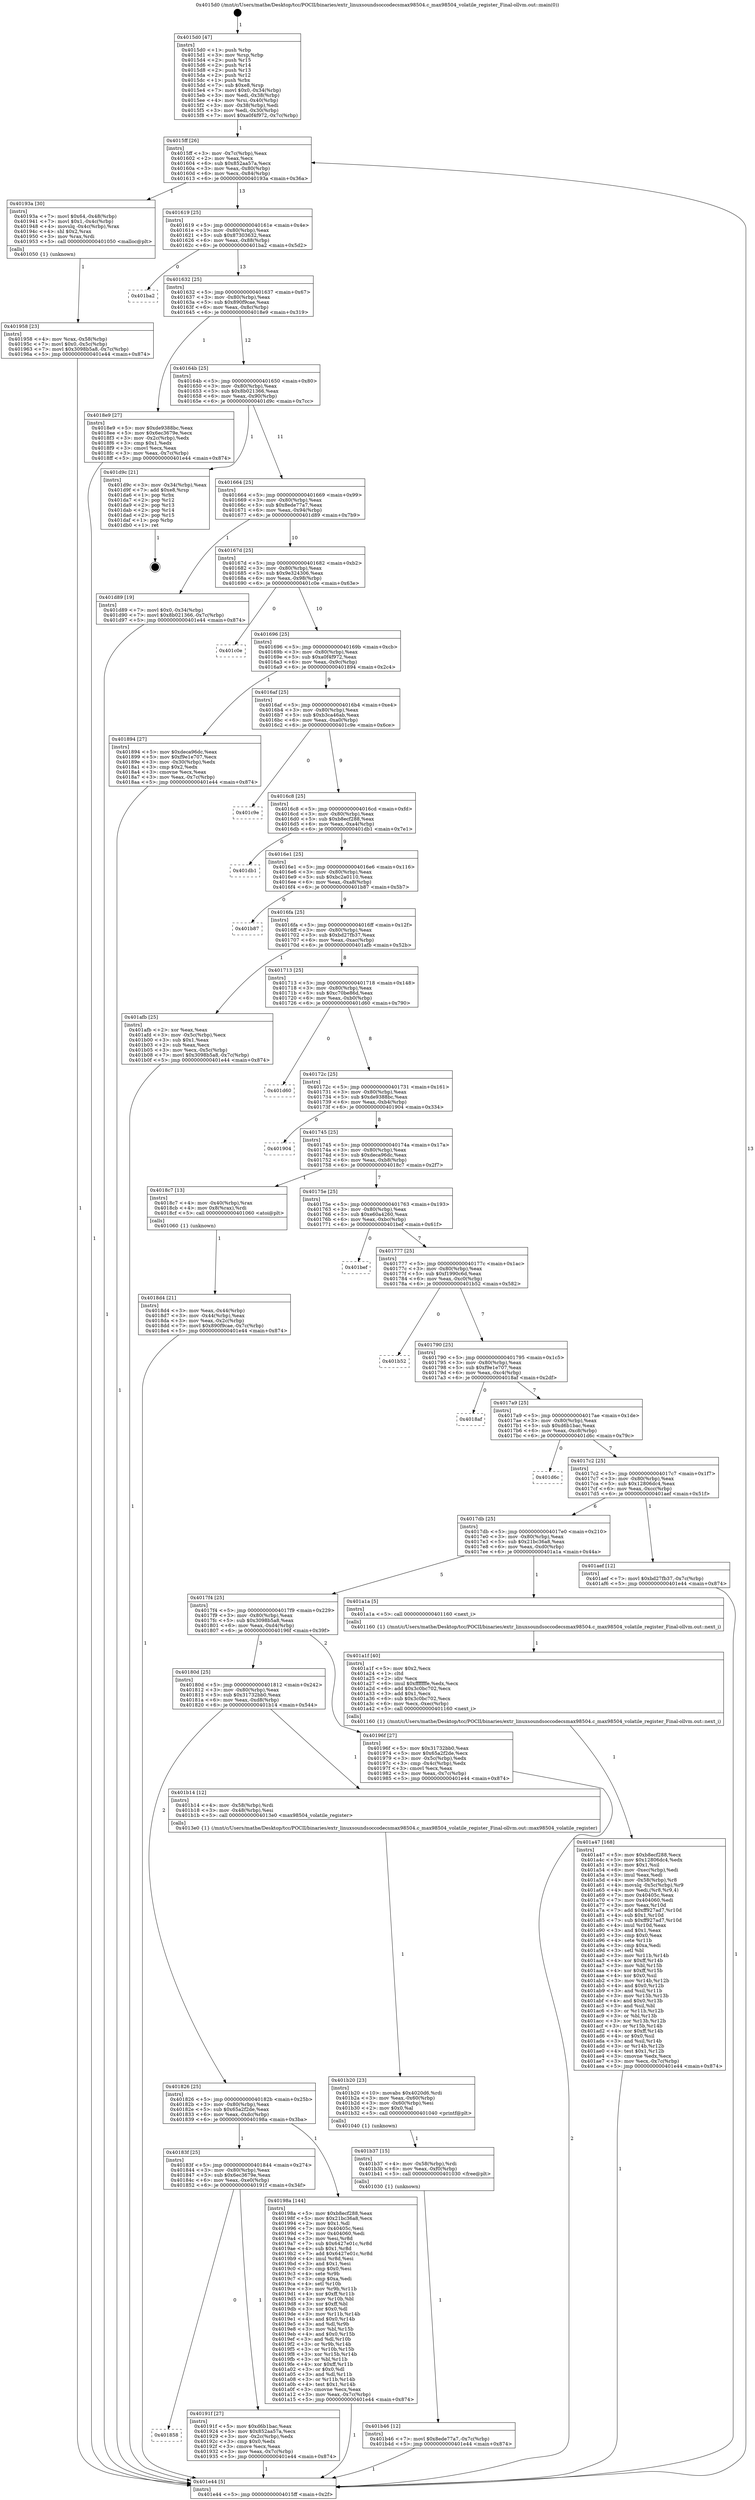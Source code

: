 digraph "0x4015d0" {
  label = "0x4015d0 (/mnt/c/Users/mathe/Desktop/tcc/POCII/binaries/extr_linuxsoundsoccodecsmax98504.c_max98504_volatile_register_Final-ollvm.out::main(0))"
  labelloc = "t"
  node[shape=record]

  Entry [label="",width=0.3,height=0.3,shape=circle,fillcolor=black,style=filled]
  "0x4015ff" [label="{
     0x4015ff [26]\l
     | [instrs]\l
     &nbsp;&nbsp;0x4015ff \<+3\>: mov -0x7c(%rbp),%eax\l
     &nbsp;&nbsp;0x401602 \<+2\>: mov %eax,%ecx\l
     &nbsp;&nbsp;0x401604 \<+6\>: sub $0x852aa57a,%ecx\l
     &nbsp;&nbsp;0x40160a \<+3\>: mov %eax,-0x80(%rbp)\l
     &nbsp;&nbsp;0x40160d \<+6\>: mov %ecx,-0x84(%rbp)\l
     &nbsp;&nbsp;0x401613 \<+6\>: je 000000000040193a \<main+0x36a\>\l
  }"]
  "0x40193a" [label="{
     0x40193a [30]\l
     | [instrs]\l
     &nbsp;&nbsp;0x40193a \<+7\>: movl $0x64,-0x48(%rbp)\l
     &nbsp;&nbsp;0x401941 \<+7\>: movl $0x1,-0x4c(%rbp)\l
     &nbsp;&nbsp;0x401948 \<+4\>: movslq -0x4c(%rbp),%rax\l
     &nbsp;&nbsp;0x40194c \<+4\>: shl $0x2,%rax\l
     &nbsp;&nbsp;0x401950 \<+3\>: mov %rax,%rdi\l
     &nbsp;&nbsp;0x401953 \<+5\>: call 0000000000401050 \<malloc@plt\>\l
     | [calls]\l
     &nbsp;&nbsp;0x401050 \{1\} (unknown)\l
  }"]
  "0x401619" [label="{
     0x401619 [25]\l
     | [instrs]\l
     &nbsp;&nbsp;0x401619 \<+5\>: jmp 000000000040161e \<main+0x4e\>\l
     &nbsp;&nbsp;0x40161e \<+3\>: mov -0x80(%rbp),%eax\l
     &nbsp;&nbsp;0x401621 \<+5\>: sub $0x87303632,%eax\l
     &nbsp;&nbsp;0x401626 \<+6\>: mov %eax,-0x88(%rbp)\l
     &nbsp;&nbsp;0x40162c \<+6\>: je 0000000000401ba2 \<main+0x5d2\>\l
  }"]
  Exit [label="",width=0.3,height=0.3,shape=circle,fillcolor=black,style=filled,peripheries=2]
  "0x401ba2" [label="{
     0x401ba2\l
  }", style=dashed]
  "0x401632" [label="{
     0x401632 [25]\l
     | [instrs]\l
     &nbsp;&nbsp;0x401632 \<+5\>: jmp 0000000000401637 \<main+0x67\>\l
     &nbsp;&nbsp;0x401637 \<+3\>: mov -0x80(%rbp),%eax\l
     &nbsp;&nbsp;0x40163a \<+5\>: sub $0x890f9cae,%eax\l
     &nbsp;&nbsp;0x40163f \<+6\>: mov %eax,-0x8c(%rbp)\l
     &nbsp;&nbsp;0x401645 \<+6\>: je 00000000004018e9 \<main+0x319\>\l
  }"]
  "0x401b46" [label="{
     0x401b46 [12]\l
     | [instrs]\l
     &nbsp;&nbsp;0x401b46 \<+7\>: movl $0x8ede77a7,-0x7c(%rbp)\l
     &nbsp;&nbsp;0x401b4d \<+5\>: jmp 0000000000401e44 \<main+0x874\>\l
  }"]
  "0x4018e9" [label="{
     0x4018e9 [27]\l
     | [instrs]\l
     &nbsp;&nbsp;0x4018e9 \<+5\>: mov $0xde9388bc,%eax\l
     &nbsp;&nbsp;0x4018ee \<+5\>: mov $0x6ec3679e,%ecx\l
     &nbsp;&nbsp;0x4018f3 \<+3\>: mov -0x2c(%rbp),%edx\l
     &nbsp;&nbsp;0x4018f6 \<+3\>: cmp $0x1,%edx\l
     &nbsp;&nbsp;0x4018f9 \<+3\>: cmovl %ecx,%eax\l
     &nbsp;&nbsp;0x4018fc \<+3\>: mov %eax,-0x7c(%rbp)\l
     &nbsp;&nbsp;0x4018ff \<+5\>: jmp 0000000000401e44 \<main+0x874\>\l
  }"]
  "0x40164b" [label="{
     0x40164b [25]\l
     | [instrs]\l
     &nbsp;&nbsp;0x40164b \<+5\>: jmp 0000000000401650 \<main+0x80\>\l
     &nbsp;&nbsp;0x401650 \<+3\>: mov -0x80(%rbp),%eax\l
     &nbsp;&nbsp;0x401653 \<+5\>: sub $0x8b021366,%eax\l
     &nbsp;&nbsp;0x401658 \<+6\>: mov %eax,-0x90(%rbp)\l
     &nbsp;&nbsp;0x40165e \<+6\>: je 0000000000401d9c \<main+0x7cc\>\l
  }"]
  "0x401b37" [label="{
     0x401b37 [15]\l
     | [instrs]\l
     &nbsp;&nbsp;0x401b37 \<+4\>: mov -0x58(%rbp),%rdi\l
     &nbsp;&nbsp;0x401b3b \<+6\>: mov %eax,-0xf0(%rbp)\l
     &nbsp;&nbsp;0x401b41 \<+5\>: call 0000000000401030 \<free@plt\>\l
     | [calls]\l
     &nbsp;&nbsp;0x401030 \{1\} (unknown)\l
  }"]
  "0x401d9c" [label="{
     0x401d9c [21]\l
     | [instrs]\l
     &nbsp;&nbsp;0x401d9c \<+3\>: mov -0x34(%rbp),%eax\l
     &nbsp;&nbsp;0x401d9f \<+7\>: add $0xe8,%rsp\l
     &nbsp;&nbsp;0x401da6 \<+1\>: pop %rbx\l
     &nbsp;&nbsp;0x401da7 \<+2\>: pop %r12\l
     &nbsp;&nbsp;0x401da9 \<+2\>: pop %r13\l
     &nbsp;&nbsp;0x401dab \<+2\>: pop %r14\l
     &nbsp;&nbsp;0x401dad \<+2\>: pop %r15\l
     &nbsp;&nbsp;0x401daf \<+1\>: pop %rbp\l
     &nbsp;&nbsp;0x401db0 \<+1\>: ret\l
  }"]
  "0x401664" [label="{
     0x401664 [25]\l
     | [instrs]\l
     &nbsp;&nbsp;0x401664 \<+5\>: jmp 0000000000401669 \<main+0x99\>\l
     &nbsp;&nbsp;0x401669 \<+3\>: mov -0x80(%rbp),%eax\l
     &nbsp;&nbsp;0x40166c \<+5\>: sub $0x8ede77a7,%eax\l
     &nbsp;&nbsp;0x401671 \<+6\>: mov %eax,-0x94(%rbp)\l
     &nbsp;&nbsp;0x401677 \<+6\>: je 0000000000401d89 \<main+0x7b9\>\l
  }"]
  "0x401b20" [label="{
     0x401b20 [23]\l
     | [instrs]\l
     &nbsp;&nbsp;0x401b20 \<+10\>: movabs $0x4020d6,%rdi\l
     &nbsp;&nbsp;0x401b2a \<+3\>: mov %eax,-0x60(%rbp)\l
     &nbsp;&nbsp;0x401b2d \<+3\>: mov -0x60(%rbp),%esi\l
     &nbsp;&nbsp;0x401b30 \<+2\>: mov $0x0,%al\l
     &nbsp;&nbsp;0x401b32 \<+5\>: call 0000000000401040 \<printf@plt\>\l
     | [calls]\l
     &nbsp;&nbsp;0x401040 \{1\} (unknown)\l
  }"]
  "0x401d89" [label="{
     0x401d89 [19]\l
     | [instrs]\l
     &nbsp;&nbsp;0x401d89 \<+7\>: movl $0x0,-0x34(%rbp)\l
     &nbsp;&nbsp;0x401d90 \<+7\>: movl $0x8b021366,-0x7c(%rbp)\l
     &nbsp;&nbsp;0x401d97 \<+5\>: jmp 0000000000401e44 \<main+0x874\>\l
  }"]
  "0x40167d" [label="{
     0x40167d [25]\l
     | [instrs]\l
     &nbsp;&nbsp;0x40167d \<+5\>: jmp 0000000000401682 \<main+0xb2\>\l
     &nbsp;&nbsp;0x401682 \<+3\>: mov -0x80(%rbp),%eax\l
     &nbsp;&nbsp;0x401685 \<+5\>: sub $0x9e324306,%eax\l
     &nbsp;&nbsp;0x40168a \<+6\>: mov %eax,-0x98(%rbp)\l
     &nbsp;&nbsp;0x401690 \<+6\>: je 0000000000401c0e \<main+0x63e\>\l
  }"]
  "0x401a47" [label="{
     0x401a47 [168]\l
     | [instrs]\l
     &nbsp;&nbsp;0x401a47 \<+5\>: mov $0xb8ecf288,%ecx\l
     &nbsp;&nbsp;0x401a4c \<+5\>: mov $0x12806dc4,%edx\l
     &nbsp;&nbsp;0x401a51 \<+3\>: mov $0x1,%sil\l
     &nbsp;&nbsp;0x401a54 \<+6\>: mov -0xec(%rbp),%edi\l
     &nbsp;&nbsp;0x401a5a \<+3\>: imul %eax,%edi\l
     &nbsp;&nbsp;0x401a5d \<+4\>: mov -0x58(%rbp),%r8\l
     &nbsp;&nbsp;0x401a61 \<+4\>: movslq -0x5c(%rbp),%r9\l
     &nbsp;&nbsp;0x401a65 \<+4\>: mov %edi,(%r8,%r9,4)\l
     &nbsp;&nbsp;0x401a69 \<+7\>: mov 0x40405c,%eax\l
     &nbsp;&nbsp;0x401a70 \<+7\>: mov 0x404060,%edi\l
     &nbsp;&nbsp;0x401a77 \<+3\>: mov %eax,%r10d\l
     &nbsp;&nbsp;0x401a7a \<+7\>: add $0xff927ad7,%r10d\l
     &nbsp;&nbsp;0x401a81 \<+4\>: sub $0x1,%r10d\l
     &nbsp;&nbsp;0x401a85 \<+7\>: sub $0xff927ad7,%r10d\l
     &nbsp;&nbsp;0x401a8c \<+4\>: imul %r10d,%eax\l
     &nbsp;&nbsp;0x401a90 \<+3\>: and $0x1,%eax\l
     &nbsp;&nbsp;0x401a93 \<+3\>: cmp $0x0,%eax\l
     &nbsp;&nbsp;0x401a96 \<+4\>: sete %r11b\l
     &nbsp;&nbsp;0x401a9a \<+3\>: cmp $0xa,%edi\l
     &nbsp;&nbsp;0x401a9d \<+3\>: setl %bl\l
     &nbsp;&nbsp;0x401aa0 \<+3\>: mov %r11b,%r14b\l
     &nbsp;&nbsp;0x401aa3 \<+4\>: xor $0xff,%r14b\l
     &nbsp;&nbsp;0x401aa7 \<+3\>: mov %bl,%r15b\l
     &nbsp;&nbsp;0x401aaa \<+4\>: xor $0xff,%r15b\l
     &nbsp;&nbsp;0x401aae \<+4\>: xor $0x0,%sil\l
     &nbsp;&nbsp;0x401ab2 \<+3\>: mov %r14b,%r12b\l
     &nbsp;&nbsp;0x401ab5 \<+4\>: and $0x0,%r12b\l
     &nbsp;&nbsp;0x401ab9 \<+3\>: and %sil,%r11b\l
     &nbsp;&nbsp;0x401abc \<+3\>: mov %r15b,%r13b\l
     &nbsp;&nbsp;0x401abf \<+4\>: and $0x0,%r13b\l
     &nbsp;&nbsp;0x401ac3 \<+3\>: and %sil,%bl\l
     &nbsp;&nbsp;0x401ac6 \<+3\>: or %r11b,%r12b\l
     &nbsp;&nbsp;0x401ac9 \<+3\>: or %bl,%r13b\l
     &nbsp;&nbsp;0x401acc \<+3\>: xor %r13b,%r12b\l
     &nbsp;&nbsp;0x401acf \<+3\>: or %r15b,%r14b\l
     &nbsp;&nbsp;0x401ad2 \<+4\>: xor $0xff,%r14b\l
     &nbsp;&nbsp;0x401ad6 \<+4\>: or $0x0,%sil\l
     &nbsp;&nbsp;0x401ada \<+3\>: and %sil,%r14b\l
     &nbsp;&nbsp;0x401add \<+3\>: or %r14b,%r12b\l
     &nbsp;&nbsp;0x401ae0 \<+4\>: test $0x1,%r12b\l
     &nbsp;&nbsp;0x401ae4 \<+3\>: cmovne %edx,%ecx\l
     &nbsp;&nbsp;0x401ae7 \<+3\>: mov %ecx,-0x7c(%rbp)\l
     &nbsp;&nbsp;0x401aea \<+5\>: jmp 0000000000401e44 \<main+0x874\>\l
  }"]
  "0x401c0e" [label="{
     0x401c0e\l
  }", style=dashed]
  "0x401696" [label="{
     0x401696 [25]\l
     | [instrs]\l
     &nbsp;&nbsp;0x401696 \<+5\>: jmp 000000000040169b \<main+0xcb\>\l
     &nbsp;&nbsp;0x40169b \<+3\>: mov -0x80(%rbp),%eax\l
     &nbsp;&nbsp;0x40169e \<+5\>: sub $0xa0f4f972,%eax\l
     &nbsp;&nbsp;0x4016a3 \<+6\>: mov %eax,-0x9c(%rbp)\l
     &nbsp;&nbsp;0x4016a9 \<+6\>: je 0000000000401894 \<main+0x2c4\>\l
  }"]
  "0x401a1f" [label="{
     0x401a1f [40]\l
     | [instrs]\l
     &nbsp;&nbsp;0x401a1f \<+5\>: mov $0x2,%ecx\l
     &nbsp;&nbsp;0x401a24 \<+1\>: cltd\l
     &nbsp;&nbsp;0x401a25 \<+2\>: idiv %ecx\l
     &nbsp;&nbsp;0x401a27 \<+6\>: imul $0xfffffffe,%edx,%ecx\l
     &nbsp;&nbsp;0x401a2d \<+6\>: add $0x3c0bc702,%ecx\l
     &nbsp;&nbsp;0x401a33 \<+3\>: add $0x1,%ecx\l
     &nbsp;&nbsp;0x401a36 \<+6\>: sub $0x3c0bc702,%ecx\l
     &nbsp;&nbsp;0x401a3c \<+6\>: mov %ecx,-0xec(%rbp)\l
     &nbsp;&nbsp;0x401a42 \<+5\>: call 0000000000401160 \<next_i\>\l
     | [calls]\l
     &nbsp;&nbsp;0x401160 \{1\} (/mnt/c/Users/mathe/Desktop/tcc/POCII/binaries/extr_linuxsoundsoccodecsmax98504.c_max98504_volatile_register_Final-ollvm.out::next_i)\l
  }"]
  "0x401894" [label="{
     0x401894 [27]\l
     | [instrs]\l
     &nbsp;&nbsp;0x401894 \<+5\>: mov $0xdeca96dc,%eax\l
     &nbsp;&nbsp;0x401899 \<+5\>: mov $0xf9e1e707,%ecx\l
     &nbsp;&nbsp;0x40189e \<+3\>: mov -0x30(%rbp),%edx\l
     &nbsp;&nbsp;0x4018a1 \<+3\>: cmp $0x2,%edx\l
     &nbsp;&nbsp;0x4018a4 \<+3\>: cmovne %ecx,%eax\l
     &nbsp;&nbsp;0x4018a7 \<+3\>: mov %eax,-0x7c(%rbp)\l
     &nbsp;&nbsp;0x4018aa \<+5\>: jmp 0000000000401e44 \<main+0x874\>\l
  }"]
  "0x4016af" [label="{
     0x4016af [25]\l
     | [instrs]\l
     &nbsp;&nbsp;0x4016af \<+5\>: jmp 00000000004016b4 \<main+0xe4\>\l
     &nbsp;&nbsp;0x4016b4 \<+3\>: mov -0x80(%rbp),%eax\l
     &nbsp;&nbsp;0x4016b7 \<+5\>: sub $0xb3ca46ab,%eax\l
     &nbsp;&nbsp;0x4016bc \<+6\>: mov %eax,-0xa0(%rbp)\l
     &nbsp;&nbsp;0x4016c2 \<+6\>: je 0000000000401c9e \<main+0x6ce\>\l
  }"]
  "0x401e44" [label="{
     0x401e44 [5]\l
     | [instrs]\l
     &nbsp;&nbsp;0x401e44 \<+5\>: jmp 00000000004015ff \<main+0x2f\>\l
  }"]
  "0x4015d0" [label="{
     0x4015d0 [47]\l
     | [instrs]\l
     &nbsp;&nbsp;0x4015d0 \<+1\>: push %rbp\l
     &nbsp;&nbsp;0x4015d1 \<+3\>: mov %rsp,%rbp\l
     &nbsp;&nbsp;0x4015d4 \<+2\>: push %r15\l
     &nbsp;&nbsp;0x4015d6 \<+2\>: push %r14\l
     &nbsp;&nbsp;0x4015d8 \<+2\>: push %r13\l
     &nbsp;&nbsp;0x4015da \<+2\>: push %r12\l
     &nbsp;&nbsp;0x4015dc \<+1\>: push %rbx\l
     &nbsp;&nbsp;0x4015dd \<+7\>: sub $0xe8,%rsp\l
     &nbsp;&nbsp;0x4015e4 \<+7\>: movl $0x0,-0x34(%rbp)\l
     &nbsp;&nbsp;0x4015eb \<+3\>: mov %edi,-0x38(%rbp)\l
     &nbsp;&nbsp;0x4015ee \<+4\>: mov %rsi,-0x40(%rbp)\l
     &nbsp;&nbsp;0x4015f2 \<+3\>: mov -0x38(%rbp),%edi\l
     &nbsp;&nbsp;0x4015f5 \<+3\>: mov %edi,-0x30(%rbp)\l
     &nbsp;&nbsp;0x4015f8 \<+7\>: movl $0xa0f4f972,-0x7c(%rbp)\l
  }"]
  "0x401958" [label="{
     0x401958 [23]\l
     | [instrs]\l
     &nbsp;&nbsp;0x401958 \<+4\>: mov %rax,-0x58(%rbp)\l
     &nbsp;&nbsp;0x40195c \<+7\>: movl $0x0,-0x5c(%rbp)\l
     &nbsp;&nbsp;0x401963 \<+7\>: movl $0x3098b5a8,-0x7c(%rbp)\l
     &nbsp;&nbsp;0x40196a \<+5\>: jmp 0000000000401e44 \<main+0x874\>\l
  }"]
  "0x401c9e" [label="{
     0x401c9e\l
  }", style=dashed]
  "0x4016c8" [label="{
     0x4016c8 [25]\l
     | [instrs]\l
     &nbsp;&nbsp;0x4016c8 \<+5\>: jmp 00000000004016cd \<main+0xfd\>\l
     &nbsp;&nbsp;0x4016cd \<+3\>: mov -0x80(%rbp),%eax\l
     &nbsp;&nbsp;0x4016d0 \<+5\>: sub $0xb8ecf288,%eax\l
     &nbsp;&nbsp;0x4016d5 \<+6\>: mov %eax,-0xa4(%rbp)\l
     &nbsp;&nbsp;0x4016db \<+6\>: je 0000000000401db1 \<main+0x7e1\>\l
  }"]
  "0x401858" [label="{
     0x401858\l
  }", style=dashed]
  "0x401db1" [label="{
     0x401db1\l
  }", style=dashed]
  "0x4016e1" [label="{
     0x4016e1 [25]\l
     | [instrs]\l
     &nbsp;&nbsp;0x4016e1 \<+5\>: jmp 00000000004016e6 \<main+0x116\>\l
     &nbsp;&nbsp;0x4016e6 \<+3\>: mov -0x80(%rbp),%eax\l
     &nbsp;&nbsp;0x4016e9 \<+5\>: sub $0xbc2a0110,%eax\l
     &nbsp;&nbsp;0x4016ee \<+6\>: mov %eax,-0xa8(%rbp)\l
     &nbsp;&nbsp;0x4016f4 \<+6\>: je 0000000000401b87 \<main+0x5b7\>\l
  }"]
  "0x40191f" [label="{
     0x40191f [27]\l
     | [instrs]\l
     &nbsp;&nbsp;0x40191f \<+5\>: mov $0xd6b1bac,%eax\l
     &nbsp;&nbsp;0x401924 \<+5\>: mov $0x852aa57a,%ecx\l
     &nbsp;&nbsp;0x401929 \<+3\>: mov -0x2c(%rbp),%edx\l
     &nbsp;&nbsp;0x40192c \<+3\>: cmp $0x0,%edx\l
     &nbsp;&nbsp;0x40192f \<+3\>: cmove %ecx,%eax\l
     &nbsp;&nbsp;0x401932 \<+3\>: mov %eax,-0x7c(%rbp)\l
     &nbsp;&nbsp;0x401935 \<+5\>: jmp 0000000000401e44 \<main+0x874\>\l
  }"]
  "0x401b87" [label="{
     0x401b87\l
  }", style=dashed]
  "0x4016fa" [label="{
     0x4016fa [25]\l
     | [instrs]\l
     &nbsp;&nbsp;0x4016fa \<+5\>: jmp 00000000004016ff \<main+0x12f\>\l
     &nbsp;&nbsp;0x4016ff \<+3\>: mov -0x80(%rbp),%eax\l
     &nbsp;&nbsp;0x401702 \<+5\>: sub $0xbd27fb37,%eax\l
     &nbsp;&nbsp;0x401707 \<+6\>: mov %eax,-0xac(%rbp)\l
     &nbsp;&nbsp;0x40170d \<+6\>: je 0000000000401afb \<main+0x52b\>\l
  }"]
  "0x40183f" [label="{
     0x40183f [25]\l
     | [instrs]\l
     &nbsp;&nbsp;0x40183f \<+5\>: jmp 0000000000401844 \<main+0x274\>\l
     &nbsp;&nbsp;0x401844 \<+3\>: mov -0x80(%rbp),%eax\l
     &nbsp;&nbsp;0x401847 \<+5\>: sub $0x6ec3679e,%eax\l
     &nbsp;&nbsp;0x40184c \<+6\>: mov %eax,-0xe0(%rbp)\l
     &nbsp;&nbsp;0x401852 \<+6\>: je 000000000040191f \<main+0x34f\>\l
  }"]
  "0x401afb" [label="{
     0x401afb [25]\l
     | [instrs]\l
     &nbsp;&nbsp;0x401afb \<+2\>: xor %eax,%eax\l
     &nbsp;&nbsp;0x401afd \<+3\>: mov -0x5c(%rbp),%ecx\l
     &nbsp;&nbsp;0x401b00 \<+3\>: sub $0x1,%eax\l
     &nbsp;&nbsp;0x401b03 \<+2\>: sub %eax,%ecx\l
     &nbsp;&nbsp;0x401b05 \<+3\>: mov %ecx,-0x5c(%rbp)\l
     &nbsp;&nbsp;0x401b08 \<+7\>: movl $0x3098b5a8,-0x7c(%rbp)\l
     &nbsp;&nbsp;0x401b0f \<+5\>: jmp 0000000000401e44 \<main+0x874\>\l
  }"]
  "0x401713" [label="{
     0x401713 [25]\l
     | [instrs]\l
     &nbsp;&nbsp;0x401713 \<+5\>: jmp 0000000000401718 \<main+0x148\>\l
     &nbsp;&nbsp;0x401718 \<+3\>: mov -0x80(%rbp),%eax\l
     &nbsp;&nbsp;0x40171b \<+5\>: sub $0xc70be86d,%eax\l
     &nbsp;&nbsp;0x401720 \<+6\>: mov %eax,-0xb0(%rbp)\l
     &nbsp;&nbsp;0x401726 \<+6\>: je 0000000000401d60 \<main+0x790\>\l
  }"]
  "0x40198a" [label="{
     0x40198a [144]\l
     | [instrs]\l
     &nbsp;&nbsp;0x40198a \<+5\>: mov $0xb8ecf288,%eax\l
     &nbsp;&nbsp;0x40198f \<+5\>: mov $0x21bc36a8,%ecx\l
     &nbsp;&nbsp;0x401994 \<+2\>: mov $0x1,%dl\l
     &nbsp;&nbsp;0x401996 \<+7\>: mov 0x40405c,%esi\l
     &nbsp;&nbsp;0x40199d \<+7\>: mov 0x404060,%edi\l
     &nbsp;&nbsp;0x4019a4 \<+3\>: mov %esi,%r8d\l
     &nbsp;&nbsp;0x4019a7 \<+7\>: sub $0x6427e01c,%r8d\l
     &nbsp;&nbsp;0x4019ae \<+4\>: sub $0x1,%r8d\l
     &nbsp;&nbsp;0x4019b2 \<+7\>: add $0x6427e01c,%r8d\l
     &nbsp;&nbsp;0x4019b9 \<+4\>: imul %r8d,%esi\l
     &nbsp;&nbsp;0x4019bd \<+3\>: and $0x1,%esi\l
     &nbsp;&nbsp;0x4019c0 \<+3\>: cmp $0x0,%esi\l
     &nbsp;&nbsp;0x4019c3 \<+4\>: sete %r9b\l
     &nbsp;&nbsp;0x4019c7 \<+3\>: cmp $0xa,%edi\l
     &nbsp;&nbsp;0x4019ca \<+4\>: setl %r10b\l
     &nbsp;&nbsp;0x4019ce \<+3\>: mov %r9b,%r11b\l
     &nbsp;&nbsp;0x4019d1 \<+4\>: xor $0xff,%r11b\l
     &nbsp;&nbsp;0x4019d5 \<+3\>: mov %r10b,%bl\l
     &nbsp;&nbsp;0x4019d8 \<+3\>: xor $0xff,%bl\l
     &nbsp;&nbsp;0x4019db \<+3\>: xor $0x0,%dl\l
     &nbsp;&nbsp;0x4019de \<+3\>: mov %r11b,%r14b\l
     &nbsp;&nbsp;0x4019e1 \<+4\>: and $0x0,%r14b\l
     &nbsp;&nbsp;0x4019e5 \<+3\>: and %dl,%r9b\l
     &nbsp;&nbsp;0x4019e8 \<+3\>: mov %bl,%r15b\l
     &nbsp;&nbsp;0x4019eb \<+4\>: and $0x0,%r15b\l
     &nbsp;&nbsp;0x4019ef \<+3\>: and %dl,%r10b\l
     &nbsp;&nbsp;0x4019f2 \<+3\>: or %r9b,%r14b\l
     &nbsp;&nbsp;0x4019f5 \<+3\>: or %r10b,%r15b\l
     &nbsp;&nbsp;0x4019f8 \<+3\>: xor %r15b,%r14b\l
     &nbsp;&nbsp;0x4019fb \<+3\>: or %bl,%r11b\l
     &nbsp;&nbsp;0x4019fe \<+4\>: xor $0xff,%r11b\l
     &nbsp;&nbsp;0x401a02 \<+3\>: or $0x0,%dl\l
     &nbsp;&nbsp;0x401a05 \<+3\>: and %dl,%r11b\l
     &nbsp;&nbsp;0x401a08 \<+3\>: or %r11b,%r14b\l
     &nbsp;&nbsp;0x401a0b \<+4\>: test $0x1,%r14b\l
     &nbsp;&nbsp;0x401a0f \<+3\>: cmovne %ecx,%eax\l
     &nbsp;&nbsp;0x401a12 \<+3\>: mov %eax,-0x7c(%rbp)\l
     &nbsp;&nbsp;0x401a15 \<+5\>: jmp 0000000000401e44 \<main+0x874\>\l
  }"]
  "0x401d60" [label="{
     0x401d60\l
  }", style=dashed]
  "0x40172c" [label="{
     0x40172c [25]\l
     | [instrs]\l
     &nbsp;&nbsp;0x40172c \<+5\>: jmp 0000000000401731 \<main+0x161\>\l
     &nbsp;&nbsp;0x401731 \<+3\>: mov -0x80(%rbp),%eax\l
     &nbsp;&nbsp;0x401734 \<+5\>: sub $0xde9388bc,%eax\l
     &nbsp;&nbsp;0x401739 \<+6\>: mov %eax,-0xb4(%rbp)\l
     &nbsp;&nbsp;0x40173f \<+6\>: je 0000000000401904 \<main+0x334\>\l
  }"]
  "0x401826" [label="{
     0x401826 [25]\l
     | [instrs]\l
     &nbsp;&nbsp;0x401826 \<+5\>: jmp 000000000040182b \<main+0x25b\>\l
     &nbsp;&nbsp;0x40182b \<+3\>: mov -0x80(%rbp),%eax\l
     &nbsp;&nbsp;0x40182e \<+5\>: sub $0x65a2f2de,%eax\l
     &nbsp;&nbsp;0x401833 \<+6\>: mov %eax,-0xdc(%rbp)\l
     &nbsp;&nbsp;0x401839 \<+6\>: je 000000000040198a \<main+0x3ba\>\l
  }"]
  "0x401904" [label="{
     0x401904\l
  }", style=dashed]
  "0x401745" [label="{
     0x401745 [25]\l
     | [instrs]\l
     &nbsp;&nbsp;0x401745 \<+5\>: jmp 000000000040174a \<main+0x17a\>\l
     &nbsp;&nbsp;0x40174a \<+3\>: mov -0x80(%rbp),%eax\l
     &nbsp;&nbsp;0x40174d \<+5\>: sub $0xdeca96dc,%eax\l
     &nbsp;&nbsp;0x401752 \<+6\>: mov %eax,-0xb8(%rbp)\l
     &nbsp;&nbsp;0x401758 \<+6\>: je 00000000004018c7 \<main+0x2f7\>\l
  }"]
  "0x401b14" [label="{
     0x401b14 [12]\l
     | [instrs]\l
     &nbsp;&nbsp;0x401b14 \<+4\>: mov -0x58(%rbp),%rdi\l
     &nbsp;&nbsp;0x401b18 \<+3\>: mov -0x48(%rbp),%esi\l
     &nbsp;&nbsp;0x401b1b \<+5\>: call 00000000004013e0 \<max98504_volatile_register\>\l
     | [calls]\l
     &nbsp;&nbsp;0x4013e0 \{1\} (/mnt/c/Users/mathe/Desktop/tcc/POCII/binaries/extr_linuxsoundsoccodecsmax98504.c_max98504_volatile_register_Final-ollvm.out::max98504_volatile_register)\l
  }"]
  "0x4018c7" [label="{
     0x4018c7 [13]\l
     | [instrs]\l
     &nbsp;&nbsp;0x4018c7 \<+4\>: mov -0x40(%rbp),%rax\l
     &nbsp;&nbsp;0x4018cb \<+4\>: mov 0x8(%rax),%rdi\l
     &nbsp;&nbsp;0x4018cf \<+5\>: call 0000000000401060 \<atoi@plt\>\l
     | [calls]\l
     &nbsp;&nbsp;0x401060 \{1\} (unknown)\l
  }"]
  "0x40175e" [label="{
     0x40175e [25]\l
     | [instrs]\l
     &nbsp;&nbsp;0x40175e \<+5\>: jmp 0000000000401763 \<main+0x193\>\l
     &nbsp;&nbsp;0x401763 \<+3\>: mov -0x80(%rbp),%eax\l
     &nbsp;&nbsp;0x401766 \<+5\>: sub $0xe60a4260,%eax\l
     &nbsp;&nbsp;0x40176b \<+6\>: mov %eax,-0xbc(%rbp)\l
     &nbsp;&nbsp;0x401771 \<+6\>: je 0000000000401bef \<main+0x61f\>\l
  }"]
  "0x4018d4" [label="{
     0x4018d4 [21]\l
     | [instrs]\l
     &nbsp;&nbsp;0x4018d4 \<+3\>: mov %eax,-0x44(%rbp)\l
     &nbsp;&nbsp;0x4018d7 \<+3\>: mov -0x44(%rbp),%eax\l
     &nbsp;&nbsp;0x4018da \<+3\>: mov %eax,-0x2c(%rbp)\l
     &nbsp;&nbsp;0x4018dd \<+7\>: movl $0x890f9cae,-0x7c(%rbp)\l
     &nbsp;&nbsp;0x4018e4 \<+5\>: jmp 0000000000401e44 \<main+0x874\>\l
  }"]
  "0x40180d" [label="{
     0x40180d [25]\l
     | [instrs]\l
     &nbsp;&nbsp;0x40180d \<+5\>: jmp 0000000000401812 \<main+0x242\>\l
     &nbsp;&nbsp;0x401812 \<+3\>: mov -0x80(%rbp),%eax\l
     &nbsp;&nbsp;0x401815 \<+5\>: sub $0x31732bb0,%eax\l
     &nbsp;&nbsp;0x40181a \<+6\>: mov %eax,-0xd8(%rbp)\l
     &nbsp;&nbsp;0x401820 \<+6\>: je 0000000000401b14 \<main+0x544\>\l
  }"]
  "0x401bef" [label="{
     0x401bef\l
  }", style=dashed]
  "0x401777" [label="{
     0x401777 [25]\l
     | [instrs]\l
     &nbsp;&nbsp;0x401777 \<+5\>: jmp 000000000040177c \<main+0x1ac\>\l
     &nbsp;&nbsp;0x40177c \<+3\>: mov -0x80(%rbp),%eax\l
     &nbsp;&nbsp;0x40177f \<+5\>: sub $0xf1990c6d,%eax\l
     &nbsp;&nbsp;0x401784 \<+6\>: mov %eax,-0xc0(%rbp)\l
     &nbsp;&nbsp;0x40178a \<+6\>: je 0000000000401b52 \<main+0x582\>\l
  }"]
  "0x40196f" [label="{
     0x40196f [27]\l
     | [instrs]\l
     &nbsp;&nbsp;0x40196f \<+5\>: mov $0x31732bb0,%eax\l
     &nbsp;&nbsp;0x401974 \<+5\>: mov $0x65a2f2de,%ecx\l
     &nbsp;&nbsp;0x401979 \<+3\>: mov -0x5c(%rbp),%edx\l
     &nbsp;&nbsp;0x40197c \<+3\>: cmp -0x4c(%rbp),%edx\l
     &nbsp;&nbsp;0x40197f \<+3\>: cmovl %ecx,%eax\l
     &nbsp;&nbsp;0x401982 \<+3\>: mov %eax,-0x7c(%rbp)\l
     &nbsp;&nbsp;0x401985 \<+5\>: jmp 0000000000401e44 \<main+0x874\>\l
  }"]
  "0x401b52" [label="{
     0x401b52\l
  }", style=dashed]
  "0x401790" [label="{
     0x401790 [25]\l
     | [instrs]\l
     &nbsp;&nbsp;0x401790 \<+5\>: jmp 0000000000401795 \<main+0x1c5\>\l
     &nbsp;&nbsp;0x401795 \<+3\>: mov -0x80(%rbp),%eax\l
     &nbsp;&nbsp;0x401798 \<+5\>: sub $0xf9e1e707,%eax\l
     &nbsp;&nbsp;0x40179d \<+6\>: mov %eax,-0xc4(%rbp)\l
     &nbsp;&nbsp;0x4017a3 \<+6\>: je 00000000004018af \<main+0x2df\>\l
  }"]
  "0x4017f4" [label="{
     0x4017f4 [25]\l
     | [instrs]\l
     &nbsp;&nbsp;0x4017f4 \<+5\>: jmp 00000000004017f9 \<main+0x229\>\l
     &nbsp;&nbsp;0x4017f9 \<+3\>: mov -0x80(%rbp),%eax\l
     &nbsp;&nbsp;0x4017fc \<+5\>: sub $0x3098b5a8,%eax\l
     &nbsp;&nbsp;0x401801 \<+6\>: mov %eax,-0xd4(%rbp)\l
     &nbsp;&nbsp;0x401807 \<+6\>: je 000000000040196f \<main+0x39f\>\l
  }"]
  "0x4018af" [label="{
     0x4018af\l
  }", style=dashed]
  "0x4017a9" [label="{
     0x4017a9 [25]\l
     | [instrs]\l
     &nbsp;&nbsp;0x4017a9 \<+5\>: jmp 00000000004017ae \<main+0x1de\>\l
     &nbsp;&nbsp;0x4017ae \<+3\>: mov -0x80(%rbp),%eax\l
     &nbsp;&nbsp;0x4017b1 \<+5\>: sub $0xd6b1bac,%eax\l
     &nbsp;&nbsp;0x4017b6 \<+6\>: mov %eax,-0xc8(%rbp)\l
     &nbsp;&nbsp;0x4017bc \<+6\>: je 0000000000401d6c \<main+0x79c\>\l
  }"]
  "0x401a1a" [label="{
     0x401a1a [5]\l
     | [instrs]\l
     &nbsp;&nbsp;0x401a1a \<+5\>: call 0000000000401160 \<next_i\>\l
     | [calls]\l
     &nbsp;&nbsp;0x401160 \{1\} (/mnt/c/Users/mathe/Desktop/tcc/POCII/binaries/extr_linuxsoundsoccodecsmax98504.c_max98504_volatile_register_Final-ollvm.out::next_i)\l
  }"]
  "0x401d6c" [label="{
     0x401d6c\l
  }", style=dashed]
  "0x4017c2" [label="{
     0x4017c2 [25]\l
     | [instrs]\l
     &nbsp;&nbsp;0x4017c2 \<+5\>: jmp 00000000004017c7 \<main+0x1f7\>\l
     &nbsp;&nbsp;0x4017c7 \<+3\>: mov -0x80(%rbp),%eax\l
     &nbsp;&nbsp;0x4017ca \<+5\>: sub $0x12806dc4,%eax\l
     &nbsp;&nbsp;0x4017cf \<+6\>: mov %eax,-0xcc(%rbp)\l
     &nbsp;&nbsp;0x4017d5 \<+6\>: je 0000000000401aef \<main+0x51f\>\l
  }"]
  "0x4017db" [label="{
     0x4017db [25]\l
     | [instrs]\l
     &nbsp;&nbsp;0x4017db \<+5\>: jmp 00000000004017e0 \<main+0x210\>\l
     &nbsp;&nbsp;0x4017e0 \<+3\>: mov -0x80(%rbp),%eax\l
     &nbsp;&nbsp;0x4017e3 \<+5\>: sub $0x21bc36a8,%eax\l
     &nbsp;&nbsp;0x4017e8 \<+6\>: mov %eax,-0xd0(%rbp)\l
     &nbsp;&nbsp;0x4017ee \<+6\>: je 0000000000401a1a \<main+0x44a\>\l
  }"]
  "0x401aef" [label="{
     0x401aef [12]\l
     | [instrs]\l
     &nbsp;&nbsp;0x401aef \<+7\>: movl $0xbd27fb37,-0x7c(%rbp)\l
     &nbsp;&nbsp;0x401af6 \<+5\>: jmp 0000000000401e44 \<main+0x874\>\l
  }"]
  Entry -> "0x4015d0" [label=" 1"]
  "0x4015ff" -> "0x40193a" [label=" 1"]
  "0x4015ff" -> "0x401619" [label=" 13"]
  "0x401d9c" -> Exit [label=" 1"]
  "0x401619" -> "0x401ba2" [label=" 0"]
  "0x401619" -> "0x401632" [label=" 13"]
  "0x401d89" -> "0x401e44" [label=" 1"]
  "0x401632" -> "0x4018e9" [label=" 1"]
  "0x401632" -> "0x40164b" [label=" 12"]
  "0x401b46" -> "0x401e44" [label=" 1"]
  "0x40164b" -> "0x401d9c" [label=" 1"]
  "0x40164b" -> "0x401664" [label=" 11"]
  "0x401b37" -> "0x401b46" [label=" 1"]
  "0x401664" -> "0x401d89" [label=" 1"]
  "0x401664" -> "0x40167d" [label=" 10"]
  "0x401b20" -> "0x401b37" [label=" 1"]
  "0x40167d" -> "0x401c0e" [label=" 0"]
  "0x40167d" -> "0x401696" [label=" 10"]
  "0x401b14" -> "0x401b20" [label=" 1"]
  "0x401696" -> "0x401894" [label=" 1"]
  "0x401696" -> "0x4016af" [label=" 9"]
  "0x401894" -> "0x401e44" [label=" 1"]
  "0x4015d0" -> "0x4015ff" [label=" 1"]
  "0x401e44" -> "0x4015ff" [label=" 13"]
  "0x401afb" -> "0x401e44" [label=" 1"]
  "0x4016af" -> "0x401c9e" [label=" 0"]
  "0x4016af" -> "0x4016c8" [label=" 9"]
  "0x401aef" -> "0x401e44" [label=" 1"]
  "0x4016c8" -> "0x401db1" [label=" 0"]
  "0x4016c8" -> "0x4016e1" [label=" 9"]
  "0x401a47" -> "0x401e44" [label=" 1"]
  "0x4016e1" -> "0x401b87" [label=" 0"]
  "0x4016e1" -> "0x4016fa" [label=" 9"]
  "0x401a1f" -> "0x401a47" [label=" 1"]
  "0x4016fa" -> "0x401afb" [label=" 1"]
  "0x4016fa" -> "0x401713" [label=" 8"]
  "0x40198a" -> "0x401e44" [label=" 1"]
  "0x401713" -> "0x401d60" [label=" 0"]
  "0x401713" -> "0x40172c" [label=" 8"]
  "0x40196f" -> "0x401e44" [label=" 2"]
  "0x40172c" -> "0x401904" [label=" 0"]
  "0x40172c" -> "0x401745" [label=" 8"]
  "0x40193a" -> "0x401958" [label=" 1"]
  "0x401745" -> "0x4018c7" [label=" 1"]
  "0x401745" -> "0x40175e" [label=" 7"]
  "0x4018c7" -> "0x4018d4" [label=" 1"]
  "0x4018d4" -> "0x401e44" [label=" 1"]
  "0x4018e9" -> "0x401e44" [label=" 1"]
  "0x40191f" -> "0x401e44" [label=" 1"]
  "0x40175e" -> "0x401bef" [label=" 0"]
  "0x40175e" -> "0x401777" [label=" 7"]
  "0x40183f" -> "0x40191f" [label=" 1"]
  "0x401777" -> "0x401b52" [label=" 0"]
  "0x401777" -> "0x401790" [label=" 7"]
  "0x401a1a" -> "0x401a1f" [label=" 1"]
  "0x401790" -> "0x4018af" [label=" 0"]
  "0x401790" -> "0x4017a9" [label=" 7"]
  "0x401826" -> "0x40198a" [label=" 1"]
  "0x4017a9" -> "0x401d6c" [label=" 0"]
  "0x4017a9" -> "0x4017c2" [label=" 7"]
  "0x401958" -> "0x401e44" [label=" 1"]
  "0x4017c2" -> "0x401aef" [label=" 1"]
  "0x4017c2" -> "0x4017db" [label=" 6"]
  "0x40180d" -> "0x401826" [label=" 2"]
  "0x4017db" -> "0x401a1a" [label=" 1"]
  "0x4017db" -> "0x4017f4" [label=" 5"]
  "0x401826" -> "0x40183f" [label=" 1"]
  "0x4017f4" -> "0x40196f" [label=" 2"]
  "0x4017f4" -> "0x40180d" [label=" 3"]
  "0x40183f" -> "0x401858" [label=" 0"]
  "0x40180d" -> "0x401b14" [label=" 1"]
}
